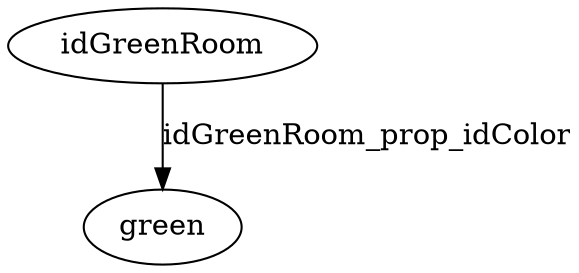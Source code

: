 strict digraph  {
idGreenRoom [node_type=entity_node, root=root];
green;
idGreenRoom -> green  [edge_type=property, label=idGreenRoom_prop_idColor];
}
